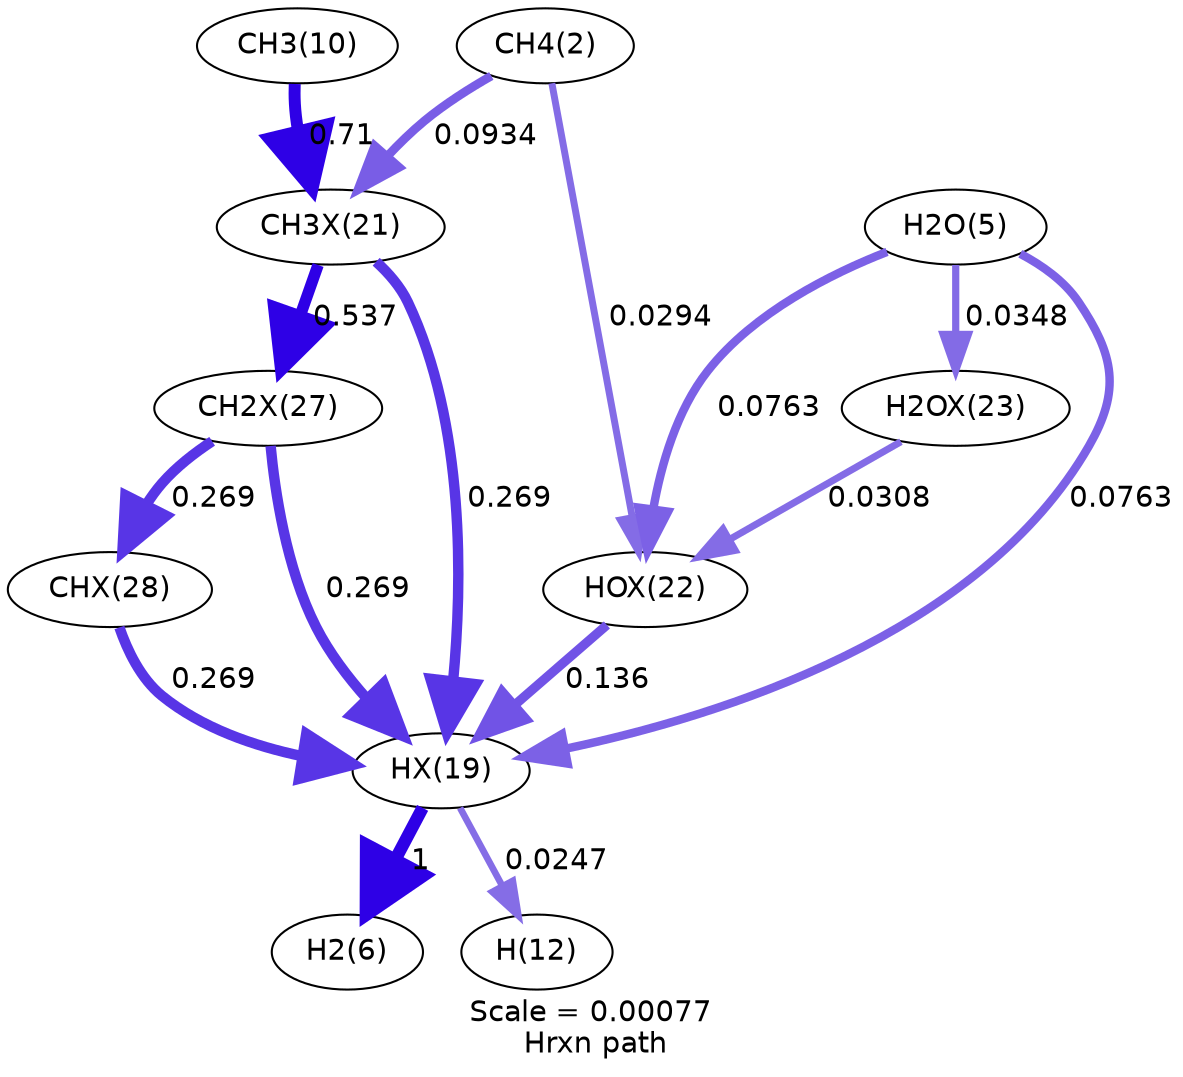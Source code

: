 digraph reaction_paths {
center=1;
s3 -> s26[fontname="Helvetica", penwidth=3.34, arrowsize=1.67, color="0.7, 0.529, 0.9"
, label=" 0.0294"];
s3 -> s25[fontname="Helvetica", penwidth=4.21, arrowsize=2.11, color="0.7, 0.593, 0.9"
, label=" 0.0934"];
s23 -> s7[fontname="Helvetica", penwidth=6, arrowsize=3, color="0.7, 1.5, 0.9"
, label=" 1"];
s23 -> s13[fontname="Helvetica", penwidth=3.21, arrowsize=1.6, color="0.7, 0.525, 0.9"
, label=" 0.0247"];
s26 -> s23[fontname="Helvetica", penwidth=4.49, arrowsize=2.25, color="0.7, 0.636, 0.9"
, label=" 0.136"];
s6 -> s23[fontname="Helvetica", penwidth=4.06, arrowsize=2.03, color="0.7, 0.576, 0.9"
, label=" 0.0763"];
s25 -> s23[fontname="Helvetica", penwidth=5.01, arrowsize=2.5, color="0.7, 0.769, 0.9"
, label=" 0.269"];
s31 -> s23[fontname="Helvetica", penwidth=5.01, arrowsize=2.5, color="0.7, 0.769, 0.9"
, label=" 0.269"];
s32 -> s23[fontname="Helvetica", penwidth=5.01, arrowsize=2.5, color="0.7, 0.769, 0.9"
, label=" 0.269"];
s6 -> s26[fontname="Helvetica", penwidth=4.06, arrowsize=2.03, color="0.7, 0.576, 0.9"
, label=" 0.0763"];
s27 -> s26[fontname="Helvetica", penwidth=3.37, arrowsize=1.69, color="0.7, 0.531, 0.9"
, label=" 0.0308"];
s6 -> s27[fontname="Helvetica", penwidth=3.46, arrowsize=1.73, color="0.7, 0.535, 0.9"
, label=" 0.0348"];
s11 -> s25[fontname="Helvetica", penwidth=5.74, arrowsize=2.87, color="0.7, 1.21, 0.9"
, label=" 0.71"];
s25 -> s31[fontname="Helvetica", penwidth=5.53, arrowsize=2.77, color="0.7, 1.04, 0.9"
, label=" 0.537"];
s31 -> s32[fontname="Helvetica", penwidth=5.01, arrowsize=2.5, color="0.7, 0.769, 0.9"
, label=" 0.269"];
s3 [ fontname="Helvetica", label="CH4(2)"];
s6 [ fontname="Helvetica", label="H2O(5)"];
s7 [ fontname="Helvetica", label="H2(6)"];
s11 [ fontname="Helvetica", label="CH3(10)"];
s13 [ fontname="Helvetica", label="H(12)"];
s23 [ fontname="Helvetica", label="HX(19)"];
s25 [ fontname="Helvetica", label="CH3X(21)"];
s26 [ fontname="Helvetica", label="HOX(22)"];
s27 [ fontname="Helvetica", label="H2OX(23)"];
s31 [ fontname="Helvetica", label="CH2X(27)"];
s32 [ fontname="Helvetica", label="CHX(28)"];
 label = "Scale = 0.00077\l Hrxn path";
 fontname = "Helvetica";
}
